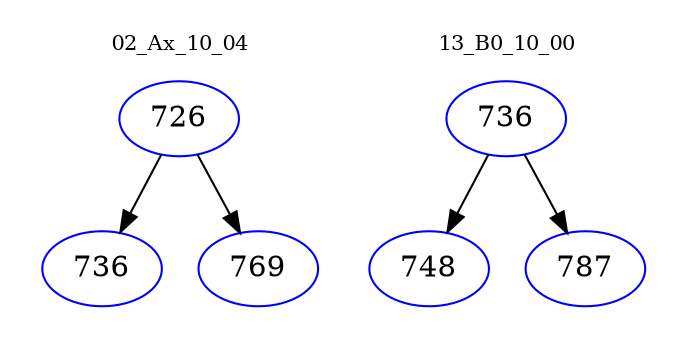 digraph{
subgraph cluster_0 {
color = white
label = "02_Ax_10_04";
fontsize=10;
T0_726 [label="726", color="blue"]
T0_726 -> T0_736 [color="black"]
T0_736 [label="736", color="blue"]
T0_726 -> T0_769 [color="black"]
T0_769 [label="769", color="blue"]
}
subgraph cluster_1 {
color = white
label = "13_B0_10_00";
fontsize=10;
T1_736 [label="736", color="blue"]
T1_736 -> T1_748 [color="black"]
T1_748 [label="748", color="blue"]
T1_736 -> T1_787 [color="black"]
T1_787 [label="787", color="blue"]
}
}
